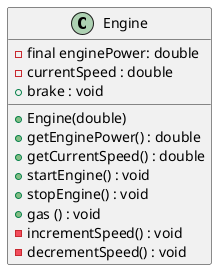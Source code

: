 @startuml

class Engine {
- final enginePower: double
- currentSpeed : double
+ Engine(double)
+ getEnginePower() : double
+ getCurrentSpeed() : double
+ startEngine() : void
+ stopEngine() : void
+ gas () : void
+ brake : void
- incrementSpeed() : void
- decrementSpeed() : void
}


@enduml